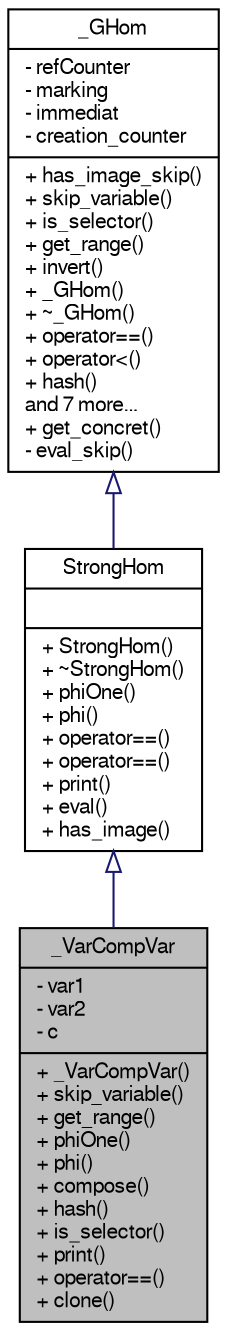 digraph "_VarCompVar"
{
  edge [fontname="FreeSans",fontsize="10",labelfontname="FreeSans",labelfontsize="10"];
  node [fontname="FreeSans",fontsize="10",shape=record];
  Node1 [label="{_VarCompVar\n|- var1\l- var2\l- c\l|+ _VarCompVar()\l+ skip_variable()\l+ get_range()\l+ phiOne()\l+ phi()\l+ compose()\l+ hash()\l+ is_selector()\l+ print()\l+ operator==()\l+ clone()\l}",height=0.2,width=0.4,color="black", fillcolor="grey75", style="filled" fontcolor="black"];
  Node2 -> Node1 [dir="back",color="midnightblue",fontsize="10",style="solid",arrowtail="onormal",fontname="FreeSans"];
  Node2 [label="{StrongHom\n||+ StrongHom()\l+ ~StrongHom()\l+ phiOne()\l+ phi()\l+ operator==()\l+ operator==()\l+ print()\l+ eval()\l+ has_image()\l}",height=0.2,width=0.4,color="black", fillcolor="white", style="filled",URL="$classStrongHom.html",tooltip="The abstract base class for user defined operations. "];
  Node3 -> Node2 [dir="back",color="midnightblue",fontsize="10",style="solid",arrowtail="onormal",fontname="FreeSans"];
  Node3 [label="{_GHom\n|- refCounter\l- marking\l- immediat\l- creation_counter\l|+ has_image_skip()\l+ skip_variable()\l+ is_selector()\l+ get_range()\l+ invert()\l+ _GHom()\l+ ~_GHom()\l+ operator==()\l+ operator\<()\l+ hash()\land 7 more...\l+ get_concret()\l- eval_skip()\l}",height=0.2,width=0.4,color="black", fillcolor="white", style="filled",URL="$class__GHom.html",tooltip="The concrete data class for Homomorphisms. "];
}
